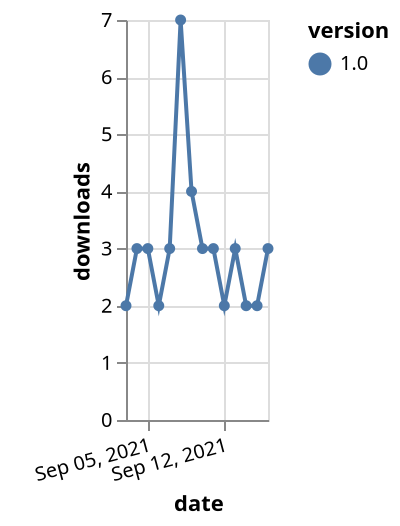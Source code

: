 {"$schema": "https://vega.github.io/schema/vega-lite/v5.json", "description": "A simple bar chart with embedded data.", "data": {"values": [{"date": "2021-09-03", "total": 5270, "delta": 2, "version": "1.0"}, {"date": "2021-09-04", "total": 5273, "delta": 3, "version": "1.0"}, {"date": "2021-09-05", "total": 5276, "delta": 3, "version": "1.0"}, {"date": "2021-09-06", "total": 5278, "delta": 2, "version": "1.0"}, {"date": "2021-09-07", "total": 5281, "delta": 3, "version": "1.0"}, {"date": "2021-09-08", "total": 5288, "delta": 7, "version": "1.0"}, {"date": "2021-09-09", "total": 5292, "delta": 4, "version": "1.0"}, {"date": "2021-09-10", "total": 5295, "delta": 3, "version": "1.0"}, {"date": "2021-09-11", "total": 5298, "delta": 3, "version": "1.0"}, {"date": "2021-09-12", "total": 5300, "delta": 2, "version": "1.0"}, {"date": "2021-09-13", "total": 5303, "delta": 3, "version": "1.0"}, {"date": "2021-09-14", "total": 5305, "delta": 2, "version": "1.0"}, {"date": "2021-09-15", "total": 5307, "delta": 2, "version": "1.0"}, {"date": "2021-09-16", "total": 5310, "delta": 3, "version": "1.0"}]}, "width": "container", "mark": {"type": "line", "point": {"filled": true}}, "encoding": {"x": {"field": "date", "type": "temporal", "timeUnit": "yearmonthdate", "title": "date", "axis": {"labelAngle": -15}}, "y": {"field": "delta", "type": "quantitative", "title": "downloads"}, "color": {"field": "version", "type": "nominal"}, "tooltip": {"field": "delta"}}}